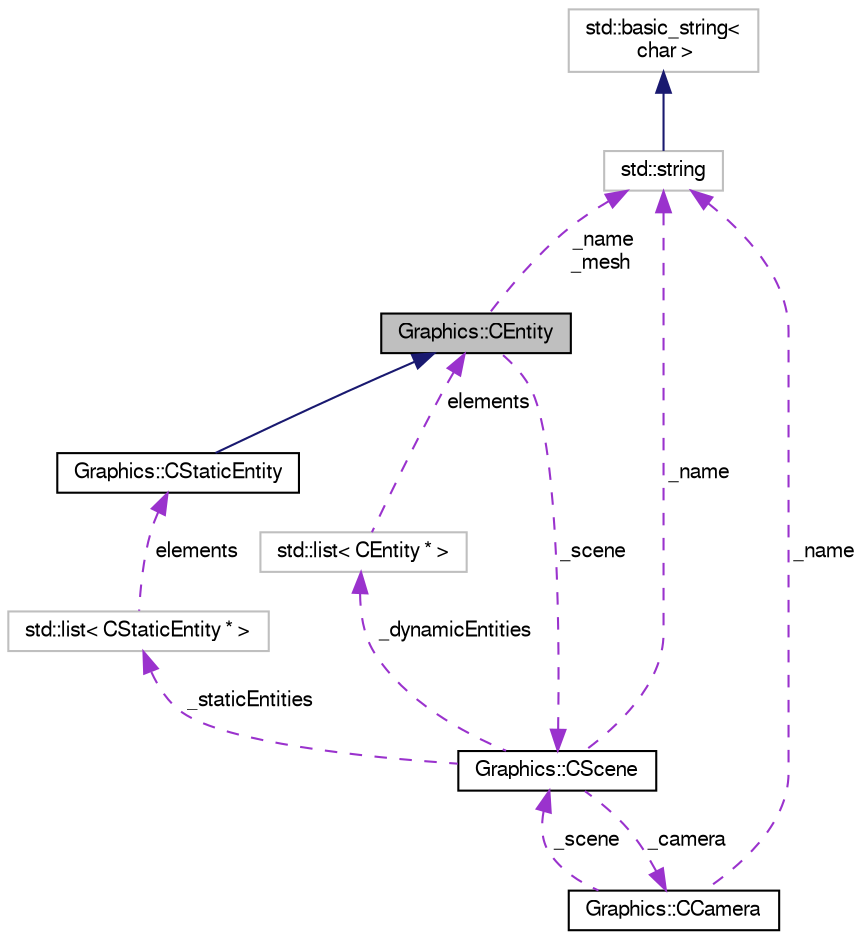 digraph "Graphics::CEntity"
{
  edge [fontname="FreeSans",fontsize="10",labelfontname="FreeSans",labelfontsize="10"];
  node [fontname="FreeSans",fontsize="10",shape=record];
  Node1 [label="Graphics::CEntity",height=0.2,width=0.4,color="black", fillcolor="grey75", style="filled", fontcolor="black"];
  Node2 -> Node1 [dir="back",color="darkorchid3",fontsize="10",style="dashed",label=" _scene" ,fontname="FreeSans"];
  Node2 [label="Graphics::CScene",height=0.2,width=0.4,color="black", fillcolor="white", style="filled",URL="$class_graphics_1_1_c_scene.html",tooltip="Clase que controla todos los elementos de una escena. "];
  Node3 -> Node2 [dir="back",color="darkorchid3",fontsize="10",style="dashed",label=" _staticEntities" ,fontname="FreeSans"];
  Node3 [label="std::list\< CStaticEntity * \>",height=0.2,width=0.4,color="grey75", fillcolor="white", style="filled"];
  Node4 -> Node3 [dir="back",color="darkorchid3",fontsize="10",style="dashed",label=" elements" ,fontname="FreeSans"];
  Node4 [label="Graphics::CStaticEntity",height=0.2,width=0.4,color="black", fillcolor="white", style="filled",URL="$class_graphics_1_1_c_static_entity.html",tooltip="Clase que representa una entidad gráfica estática. "];
  Node1 -> Node4 [dir="back",color="midnightblue",fontsize="10",style="solid",fontname="FreeSans"];
  Node5 -> Node2 [dir="back",color="darkorchid3",fontsize="10",style="dashed",label=" _camera" ,fontname="FreeSans"];
  Node5 [label="Graphics::CCamera",height=0.2,width=0.4,color="black", fillcolor="white", style="filled",URL="$class_graphics_1_1_c_camera.html",tooltip="Clase de la cámara extendida basada en Ogre. "];
  Node2 -> Node5 [dir="back",color="darkorchid3",fontsize="10",style="dashed",label=" _scene" ,fontname="FreeSans"];
  Node6 -> Node5 [dir="back",color="darkorchid3",fontsize="10",style="dashed",label=" _name" ,fontname="FreeSans"];
  Node6 [label="std::string",height=0.2,width=0.4,color="grey75", fillcolor="white", style="filled",tooltip="STL class. "];
  Node7 -> Node6 [dir="back",color="midnightblue",fontsize="10",style="solid",fontname="FreeSans"];
  Node7 [label="std::basic_string\<\l char \>",height=0.2,width=0.4,color="grey75", fillcolor="white", style="filled",tooltip="STL class. "];
  Node6 -> Node2 [dir="back",color="darkorchid3",fontsize="10",style="dashed",label=" _name" ,fontname="FreeSans"];
  Node8 -> Node2 [dir="back",color="darkorchid3",fontsize="10",style="dashed",label=" _dynamicEntities" ,fontname="FreeSans"];
  Node8 [label="std::list\< CEntity * \>",height=0.2,width=0.4,color="grey75", fillcolor="white", style="filled"];
  Node1 -> Node8 [dir="back",color="darkorchid3",fontsize="10",style="dashed",label=" elements" ,fontname="FreeSans"];
  Node6 -> Node1 [dir="back",color="darkorchid3",fontsize="10",style="dashed",label=" _name\n_mesh" ,fontname="FreeSans"];
}
